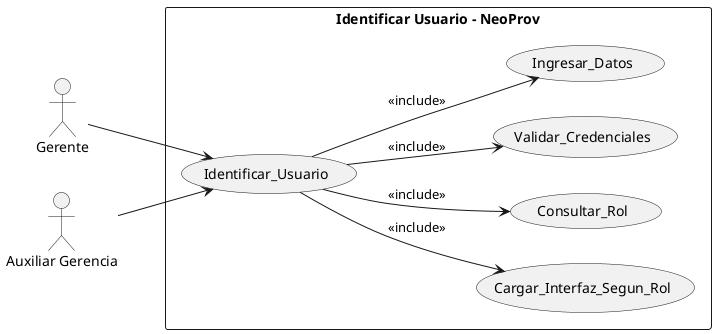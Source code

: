 @startuml diagramaCasoUsoDos
left to right direction
actor "Gerente" as Gerente
actor "Auxiliar Gerencia" as AuxGerencia

rectangle "Identificar Usuario - NeoProv" {
    usecase "Identificar_Usuario" as UC1
    usecase "Cargar_Interfaz_Segun_Rol" as UC2
    usecase "Consultar_Rol" as UC3
    usecase "Validar_Credenciales" as UC4
    usecase "Ingresar_Datos" as UC5
}

Gerente --> UC1
AuxGerencia --> UC1

UC1 --> UC2 : <<include>>
UC1 --> UC3 : <<include>>
UC1 --> UC4 : <<include>>
UC1 --> UC5 : <<include>>

@enduml

